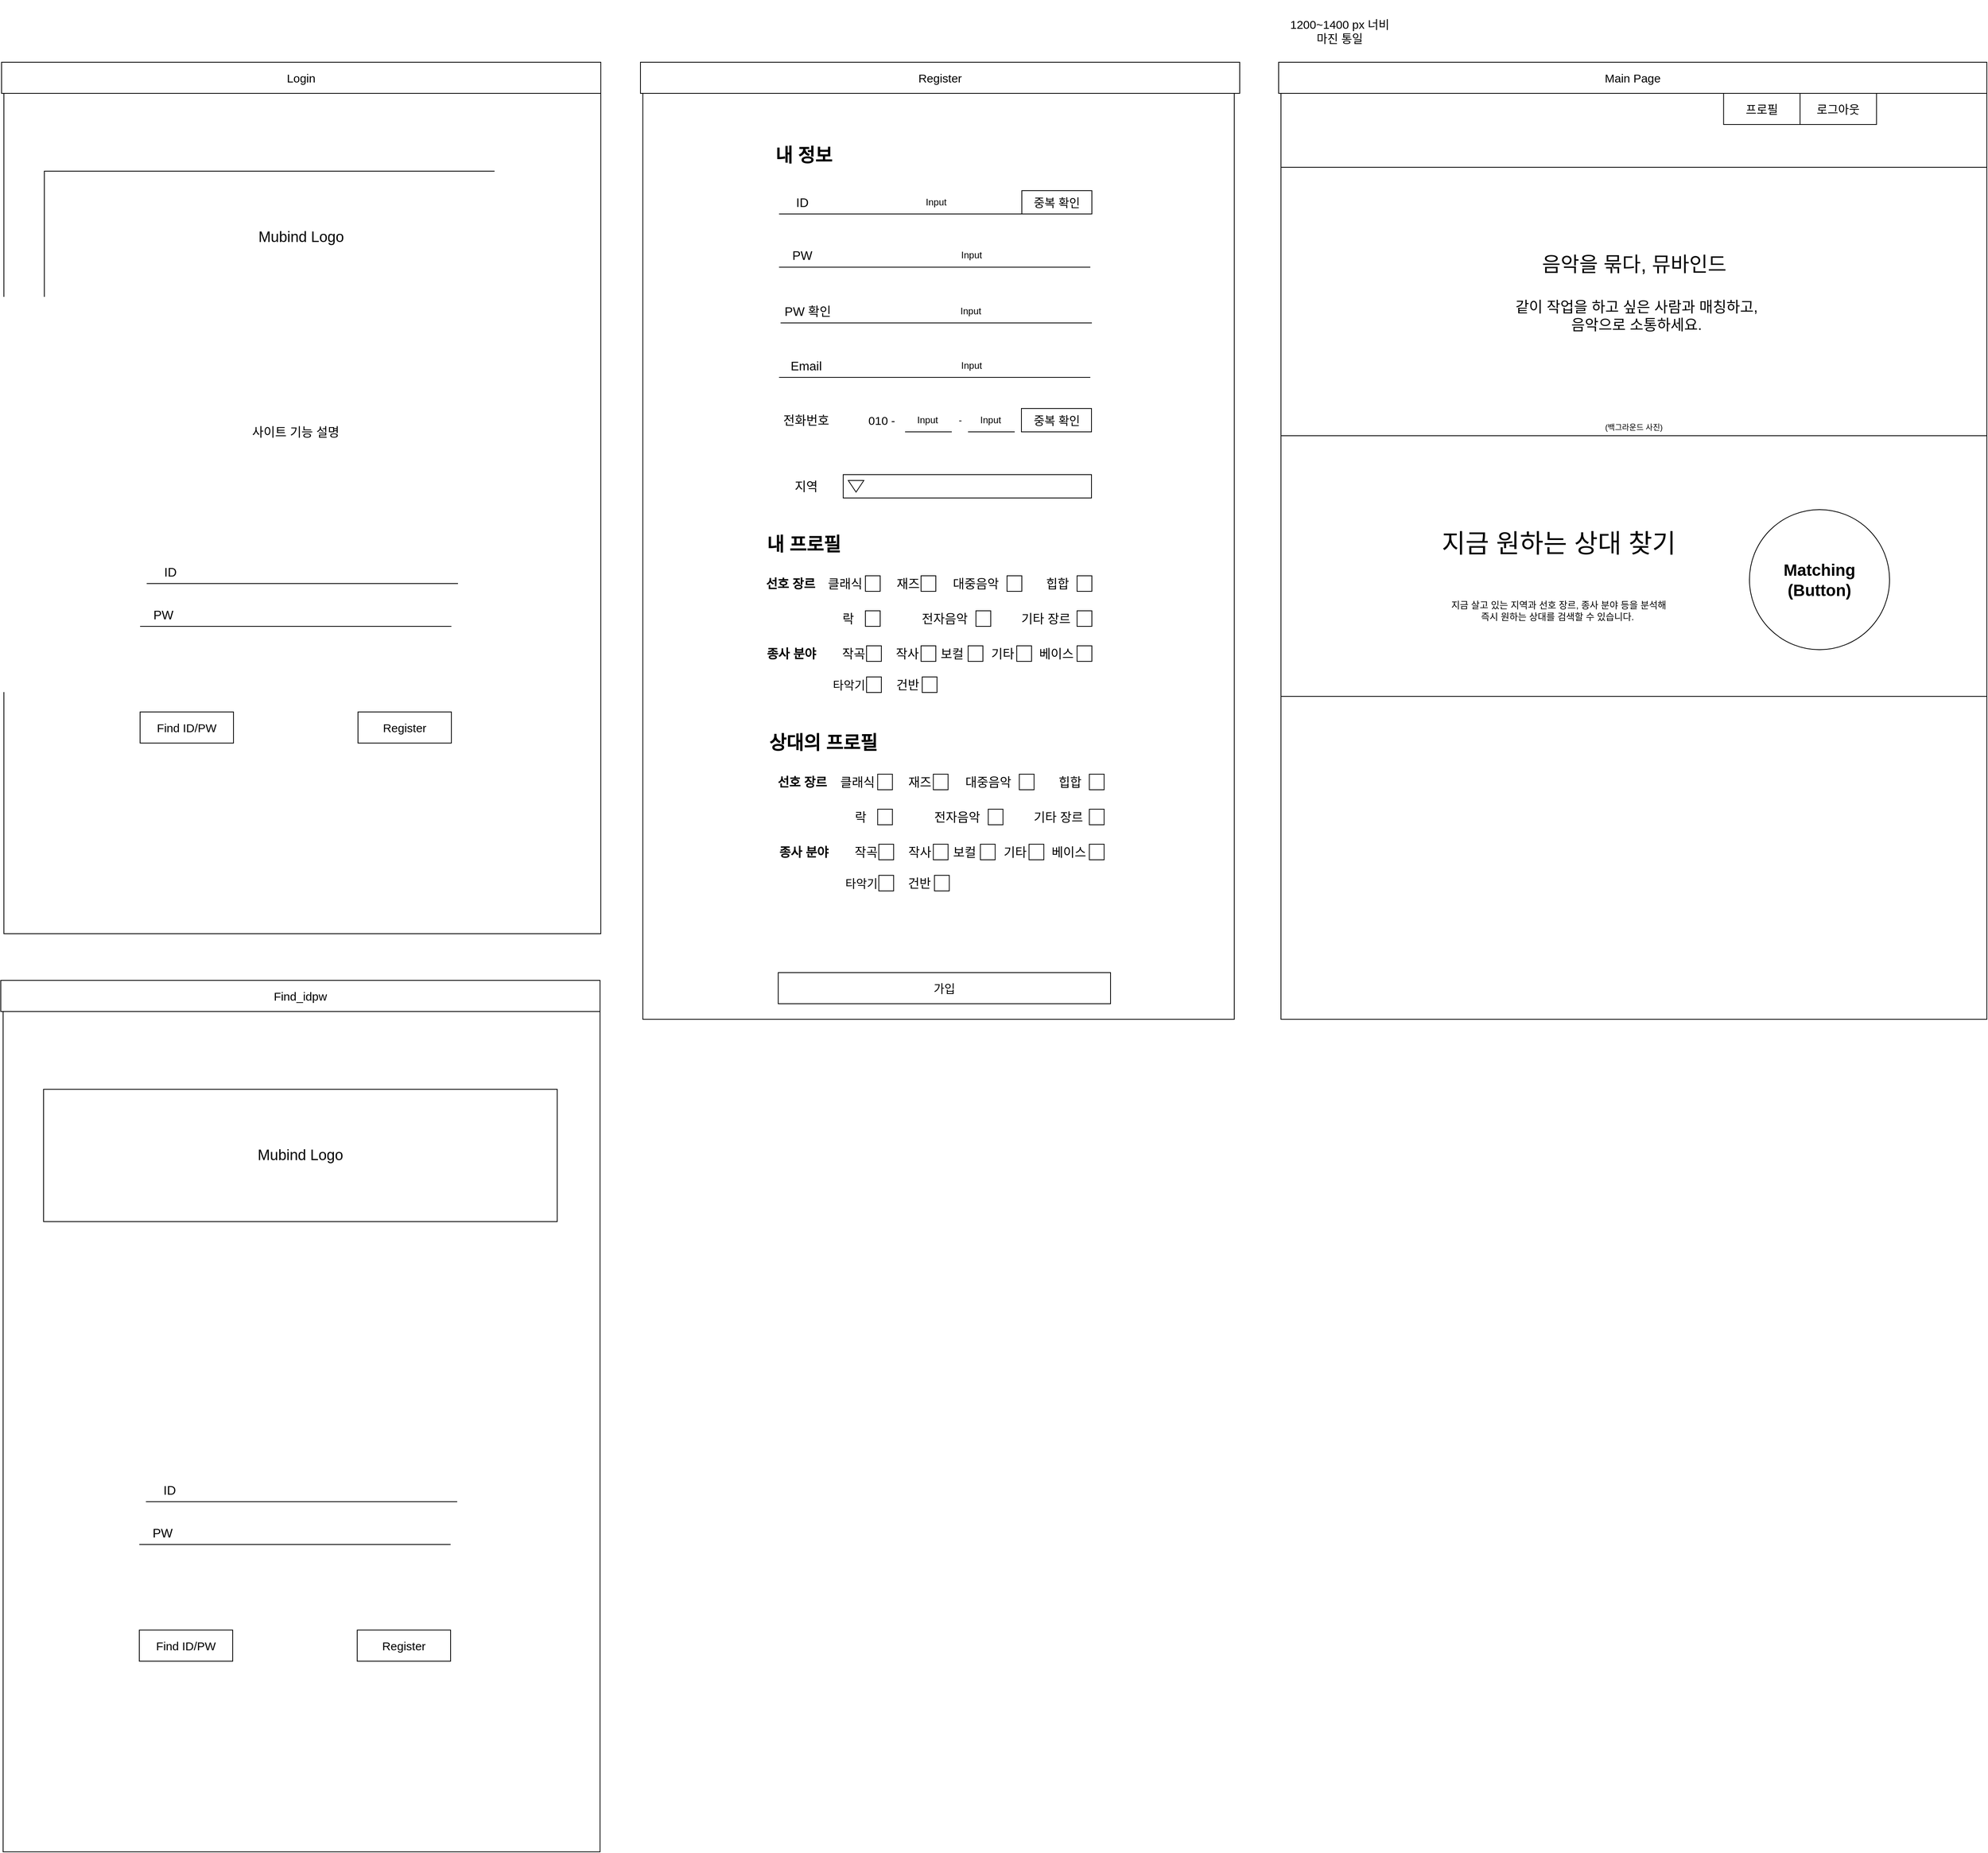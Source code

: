 <mxfile>
    <diagram id="oIKSvV1Q-YP6mY6SU1Vf" name="페이지-1">
        <mxGraphModel dx="3085" dy="3529" grid="1" gridSize="10" guides="1" tooltips="1" connect="1" arrows="1" fold="1" page="1" pageScale="1" pageWidth="827" pageHeight="1169" math="0" shadow="0">
            <root>
                <mxCell id="0"/>
                <mxCell id="1" parent="0"/>
                <mxCell id="WAkXrnUcHZBf5GVatZAP-1" value="" style="rounded=0;whiteSpace=wrap;html=1;" parent="1" vertex="1">
                    <mxGeometry x="32" y="60" width="767" height="1080" as="geometry"/>
                </mxCell>
                <mxCell id="WAkXrnUcHZBf5GVatZAP-2" value="Mubind Logo" style="rounded=0;whiteSpace=wrap;html=1;fontSize=19;" parent="1" vertex="1">
                    <mxGeometry x="84" y="160" width="660" height="170" as="geometry"/>
                </mxCell>
                <mxCell id="WAkXrnUcHZBf5GVatZAP-4" value="" style="endArrow=none;html=1;rounded=0;" parent="1" edge="1">
                    <mxGeometry width="50" height="50" relative="1" as="geometry">
                        <mxPoint x="215.5" y="690" as="sourcePoint"/>
                        <mxPoint x="615.5" y="690" as="targetPoint"/>
                    </mxGeometry>
                </mxCell>
                <mxCell id="WAkXrnUcHZBf5GVatZAP-5" value="" style="endArrow=none;html=1;rounded=0;" parent="1" edge="1">
                    <mxGeometry width="50" height="50" relative="1" as="geometry">
                        <mxPoint x="207" y="745" as="sourcePoint"/>
                        <mxPoint x="607" y="745" as="targetPoint"/>
                    </mxGeometry>
                </mxCell>
                <mxCell id="WAkXrnUcHZBf5GVatZAP-6" value="ID" style="text;html=1;strokeColor=none;fillColor=none;align=center;verticalAlign=middle;whiteSpace=wrap;rounded=0;fontSize=16;" parent="1" vertex="1">
                    <mxGeometry x="215.5" y="660" width="60" height="30" as="geometry"/>
                </mxCell>
                <mxCell id="WAkXrnUcHZBf5GVatZAP-7" value="PW" style="text;html=1;strokeColor=none;fillColor=none;align=center;verticalAlign=middle;whiteSpace=wrap;rounded=0;fontSize=16;" parent="1" vertex="1">
                    <mxGeometry x="207" y="715" width="60" height="30" as="geometry"/>
                </mxCell>
                <mxCell id="WAkXrnUcHZBf5GVatZAP-9" value="Find ID/PW" style="rounded=0;whiteSpace=wrap;html=1;fontSize=15;" parent="1" vertex="1">
                    <mxGeometry x="207" y="855" width="120" height="40" as="geometry"/>
                </mxCell>
                <mxCell id="WAkXrnUcHZBf5GVatZAP-10" value="Register" style="rounded=0;whiteSpace=wrap;html=1;fontSize=15;" parent="1" vertex="1">
                    <mxGeometry x="487" y="855" width="120" height="40" as="geometry"/>
                </mxCell>
                <mxCell id="WAkXrnUcHZBf5GVatZAP-11" value="사이트 기능 설명" style="text;html=1;strokeColor=none;fillColor=none;align=center;verticalAlign=middle;whiteSpace=wrap;rounded=0;fontSize=16;" parent="1" vertex="1">
                    <mxGeometry x="232" y="455" width="350" height="80" as="geometry"/>
                </mxCell>
                <mxCell id="WAkXrnUcHZBf5GVatZAP-12" value="Login" style="rounded=0;whiteSpace=wrap;html=1;fontSize=15;" parent="1" vertex="1">
                    <mxGeometry x="29" y="20" width="770" height="40" as="geometry"/>
                </mxCell>
                <mxCell id="WAkXrnUcHZBf5GVatZAP-13" value="" style="rounded=0;whiteSpace=wrap;html=1;labelBackgroundColor=none;labelBorderColor=none;" parent="1" vertex="1">
                    <mxGeometry x="853" y="60" width="760" height="1190" as="geometry"/>
                </mxCell>
                <mxCell id="WAkXrnUcHZBf5GVatZAP-15" value="" style="endArrow=none;html=1;rounded=0;" parent="1" edge="1">
                    <mxGeometry width="50" height="50" relative="1" as="geometry">
                        <mxPoint x="1028" y="215" as="sourcePoint"/>
                        <mxPoint x="1428" y="215" as="targetPoint"/>
                    </mxGeometry>
                </mxCell>
                <mxCell id="WAkXrnUcHZBf5GVatZAP-16" value="" style="endArrow=none;html=1;rounded=0;" parent="1" edge="1">
                    <mxGeometry width="50" height="50" relative="1" as="geometry">
                        <mxPoint x="1028" y="283.33" as="sourcePoint"/>
                        <mxPoint x="1428" y="283.33" as="targetPoint"/>
                    </mxGeometry>
                </mxCell>
                <mxCell id="WAkXrnUcHZBf5GVatZAP-17" value="ID" style="text;html=1;strokeColor=none;fillColor=none;align=center;verticalAlign=middle;whiteSpace=wrap;rounded=0;fontSize=16;" parent="1" vertex="1">
                    <mxGeometry x="1028" y="185" width="60" height="30" as="geometry"/>
                </mxCell>
                <mxCell id="WAkXrnUcHZBf5GVatZAP-18" value="PW" style="text;html=1;strokeColor=none;fillColor=none;align=center;verticalAlign=middle;whiteSpace=wrap;rounded=0;fontSize=16;" parent="1" vertex="1">
                    <mxGeometry x="1028" y="253.33" width="60" height="30" as="geometry"/>
                </mxCell>
                <mxCell id="WAkXrnUcHZBf5GVatZAP-22" value="Register" style="rounded=0;whiteSpace=wrap;html=1;fontSize=15;" parent="1" vertex="1">
                    <mxGeometry x="850" y="20" width="770" height="40" as="geometry"/>
                </mxCell>
                <mxCell id="WAkXrnUcHZBf5GVatZAP-23" value="" style="endArrow=none;html=1;rounded=0;" parent="1" edge="1">
                    <mxGeometry width="50" height="50" relative="1" as="geometry">
                        <mxPoint x="1030" y="355.0" as="sourcePoint"/>
                        <mxPoint x="1430.0" y="355.0" as="targetPoint"/>
                    </mxGeometry>
                </mxCell>
                <mxCell id="WAkXrnUcHZBf5GVatZAP-24" value="PW 확인" style="text;html=1;strokeColor=none;fillColor=none;align=center;verticalAlign=middle;whiteSpace=wrap;rounded=0;fontSize=16;" parent="1" vertex="1">
                    <mxGeometry x="1030" y="325" width="70" height="30" as="geometry"/>
                </mxCell>
                <mxCell id="WAkXrnUcHZBf5GVatZAP-25" value="" style="endArrow=none;html=1;rounded=0;" parent="1" edge="1">
                    <mxGeometry width="50" height="50" relative="1" as="geometry">
                        <mxPoint x="1028.0" y="425" as="sourcePoint"/>
                        <mxPoint x="1428.0" y="425" as="targetPoint"/>
                    </mxGeometry>
                </mxCell>
                <mxCell id="WAkXrnUcHZBf5GVatZAP-26" value="Email" style="text;html=1;strokeColor=none;fillColor=none;align=center;verticalAlign=middle;whiteSpace=wrap;rounded=0;fontSize=16;" parent="1" vertex="1">
                    <mxGeometry x="1028" y="395" width="70" height="30" as="geometry"/>
                </mxCell>
                <mxCell id="WAkXrnUcHZBf5GVatZAP-27" value="" style="endArrow=none;html=1;rounded=0;" parent="1" edge="1">
                    <mxGeometry width="50" height="50" relative="1" as="geometry">
                        <mxPoint x="1190" y="495" as="sourcePoint"/>
                        <mxPoint x="1250" y="495" as="targetPoint"/>
                    </mxGeometry>
                </mxCell>
                <mxCell id="WAkXrnUcHZBf5GVatZAP-28" value="전화번호" style="text;html=1;strokeColor=none;fillColor=none;align=center;verticalAlign=middle;whiteSpace=wrap;rounded=0;fontSize=16;" parent="1" vertex="1">
                    <mxGeometry x="1028" y="465" width="70" height="30" as="geometry"/>
                </mxCell>
                <mxCell id="WAkXrnUcHZBf5GVatZAP-29" value="010 -" style="text;html=1;strokeColor=none;fillColor=none;align=center;verticalAlign=middle;whiteSpace=wrap;rounded=0;fontSize=15;" parent="1" vertex="1">
                    <mxGeometry x="1130" y="465" width="60" height="30" as="geometry"/>
                </mxCell>
                <mxCell id="WAkXrnUcHZBf5GVatZAP-31" value="지역" style="text;html=1;strokeColor=none;fillColor=none;align=center;verticalAlign=middle;whiteSpace=wrap;rounded=0;fontSize=16;" parent="1" vertex="1">
                    <mxGeometry x="1027.5" y="550" width="70" height="30" as="geometry"/>
                </mxCell>
                <mxCell id="WAkXrnUcHZBf5GVatZAP-32" value="" style="rounded=0;whiteSpace=wrap;html=1;fontSize=15;" parent="1" vertex="1">
                    <mxGeometry x="1110.5" y="550" width="319" height="30" as="geometry"/>
                </mxCell>
                <mxCell id="WAkXrnUcHZBf5GVatZAP-33" value="" style="triangle;whiteSpace=wrap;html=1;fontSize=15;rotation=90;" parent="1" vertex="1">
                    <mxGeometry x="1119.5" y="555" width="15" height="20" as="geometry"/>
                </mxCell>
                <mxCell id="WAkXrnUcHZBf5GVatZAP-34" value="중복 확인" style="rounded=0;whiteSpace=wrap;html=1;fontSize=15;" parent="1" vertex="1">
                    <mxGeometry x="1340" y="185" width="90" height="30" as="geometry"/>
                </mxCell>
                <mxCell id="WAkXrnUcHZBf5GVatZAP-35" value="종사 분야" style="text;html=1;strokeColor=none;fillColor=none;align=center;verticalAlign=middle;whiteSpace=wrap;rounded=0;fontSize=16;fontStyle=1" parent="1" vertex="1">
                    <mxGeometry x="1000" y="765" width="88" height="30" as="geometry"/>
                </mxCell>
                <mxCell id="WAkXrnUcHZBf5GVatZAP-38" value="선호 장르" style="text;html=1;strokeColor=none;fillColor=none;align=center;verticalAlign=middle;whiteSpace=wrap;rounded=0;fontSize=16;fontStyle=1" parent="1" vertex="1">
                    <mxGeometry x="998.5" y="675" width="88" height="30" as="geometry"/>
                </mxCell>
                <mxCell id="WAkXrnUcHZBf5GVatZAP-41" value="" style="rounded=0;whiteSpace=wrap;html=1;fontSize=15;" parent="1" vertex="1">
                    <mxGeometry x="1139" y="680" width="19" height="20" as="geometry"/>
                </mxCell>
                <mxCell id="WAkXrnUcHZBf5GVatZAP-42" value="클래식" style="text;html=1;strokeColor=none;fillColor=none;align=center;verticalAlign=middle;whiteSpace=wrap;rounded=0;fontSize=16;" parent="1" vertex="1">
                    <mxGeometry x="1077.75" y="675" width="70" height="30" as="geometry"/>
                </mxCell>
                <mxCell id="WAkXrnUcHZBf5GVatZAP-43" value="" style="rounded=0;whiteSpace=wrap;html=1;fontSize=15;" parent="1" vertex="1">
                    <mxGeometry x="1210.5" y="680" width="19" height="20" as="geometry"/>
                </mxCell>
                <mxCell id="WAkXrnUcHZBf5GVatZAP-44" value="재즈" style="text;html=1;strokeColor=none;fillColor=none;align=center;verticalAlign=middle;whiteSpace=wrap;rounded=0;fontSize=16;" parent="1" vertex="1">
                    <mxGeometry x="1167.5" y="675" width="52" height="30" as="geometry"/>
                </mxCell>
                <mxCell id="WAkXrnUcHZBf5GVatZAP-50" value="" style="rounded=0;whiteSpace=wrap;html=1;fontSize=15;" parent="1" vertex="1">
                    <mxGeometry x="1140.5" y="770" width="19" height="20" as="geometry"/>
                </mxCell>
                <mxCell id="WAkXrnUcHZBf5GVatZAP-51" value="작곡" style="text;html=1;strokeColor=none;fillColor=none;align=center;verticalAlign=middle;whiteSpace=wrap;rounded=0;fontSize=16;" parent="1" vertex="1">
                    <mxGeometry x="1090" y="765" width="68" height="30" as="geometry"/>
                </mxCell>
                <mxCell id="WAkXrnUcHZBf5GVatZAP-52" value="" style="rounded=0;whiteSpace=wrap;html=1;fontSize=15;" parent="1" vertex="1">
                    <mxGeometry x="1210.5" y="770" width="19" height="20" as="geometry"/>
                </mxCell>
                <mxCell id="WAkXrnUcHZBf5GVatZAP-53" value="작사" style="text;html=1;strokeColor=none;fillColor=none;align=center;verticalAlign=middle;whiteSpace=wrap;rounded=0;fontSize=16;" parent="1" vertex="1">
                    <mxGeometry x="1158" y="765" width="70" height="30" as="geometry"/>
                </mxCell>
                <mxCell id="WAkXrnUcHZBf5GVatZAP-54" value="" style="rounded=0;whiteSpace=wrap;html=1;fontSize=15;" parent="1" vertex="1">
                    <mxGeometry x="1271" y="770" width="19" height="20" as="geometry"/>
                </mxCell>
                <mxCell id="WAkXrnUcHZBf5GVatZAP-55" value="보컬" style="text;html=1;strokeColor=none;fillColor=none;align=center;verticalAlign=middle;whiteSpace=wrap;rounded=0;fontSize=16;" parent="1" vertex="1">
                    <mxGeometry x="1224" y="765" width="53" height="30" as="geometry"/>
                </mxCell>
                <mxCell id="WAkXrnUcHZBf5GVatZAP-57" value="" style="rounded=0;whiteSpace=wrap;html=1;fontSize=15;" parent="1" vertex="1">
                    <mxGeometry x="1333.5" y="770" width="19" height="20" as="geometry"/>
                </mxCell>
                <mxCell id="WAkXrnUcHZBf5GVatZAP-59" value="" style="rounded=0;whiteSpace=wrap;html=1;fontSize=15;" parent="1" vertex="1">
                    <mxGeometry x="1411" y="770" width="19" height="20" as="geometry"/>
                </mxCell>
                <mxCell id="WAkXrnUcHZBf5GVatZAP-60" value="베이스" style="text;html=1;strokeColor=none;fillColor=none;align=center;verticalAlign=middle;whiteSpace=wrap;rounded=0;fontSize=16;" parent="1" vertex="1">
                    <mxGeometry x="1358" y="765" width="53" height="30" as="geometry"/>
                </mxCell>
                <mxCell id="WAkXrnUcHZBf5GVatZAP-63" value="기타" style="text;html=1;strokeColor=none;fillColor=none;align=center;verticalAlign=middle;whiteSpace=wrap;rounded=0;fontSize=16;" parent="1" vertex="1">
                    <mxGeometry x="1290" y="765" width="50.5" height="30" as="geometry"/>
                </mxCell>
                <mxCell id="WAkXrnUcHZBf5GVatZAP-64" value="" style="rounded=0;whiteSpace=wrap;html=1;fontSize=15;" parent="1" vertex="1">
                    <mxGeometry x="1140.5" y="810" width="19" height="20" as="geometry"/>
                </mxCell>
                <mxCell id="WAkXrnUcHZBf5GVatZAP-65" value="" style="rounded=0;whiteSpace=wrap;html=1;fontSize=15;" parent="1" vertex="1">
                    <mxGeometry x="1212" y="810" width="19" height="20" as="geometry"/>
                </mxCell>
                <mxCell id="WAkXrnUcHZBf5GVatZAP-66" value="건반" style="text;html=1;strokeColor=none;fillColor=none;align=center;verticalAlign=middle;whiteSpace=wrap;rounded=0;fontSize=16;" parent="1" vertex="1">
                    <mxGeometry x="1166.5" y="805" width="53" height="30" as="geometry"/>
                </mxCell>
                <mxCell id="WAkXrnUcHZBf5GVatZAP-68" value="타악기" style="text;html=1;strokeColor=none;fillColor=none;align=center;verticalAlign=middle;whiteSpace=wrap;rounded=0;fontSize=15;fontStyle=0" parent="1" vertex="1">
                    <mxGeometry x="1088" y="805" width="60" height="30" as="geometry"/>
                </mxCell>
                <mxCell id="WAkXrnUcHZBf5GVatZAP-70" value="대중음악" style="text;html=1;strokeColor=none;fillColor=none;align=center;verticalAlign=middle;whiteSpace=wrap;rounded=0;fontSize=16;" parent="1" vertex="1">
                    <mxGeometry x="1242.75" y="675" width="75.5" height="30" as="geometry"/>
                </mxCell>
                <mxCell id="WAkXrnUcHZBf5GVatZAP-72" value="" style="rounded=0;whiteSpace=wrap;html=1;fontSize=15;" parent="1" vertex="1">
                    <mxGeometry x="1321" y="680" width="19" height="20" as="geometry"/>
                </mxCell>
                <mxCell id="WAkXrnUcHZBf5GVatZAP-112" value="" style="rounded=0;whiteSpace=wrap;html=1;" parent="1" vertex="1">
                    <mxGeometry x="1673" y="60" width="907" height="1190" as="geometry"/>
                </mxCell>
                <mxCell id="WAkXrnUcHZBf5GVatZAP-117" value="Main Page" style="rounded=0;whiteSpace=wrap;html=1;fontSize=15;" parent="1" vertex="1">
                    <mxGeometry x="1670" y="20" width="910" height="40" as="geometry"/>
                </mxCell>
                <mxCell id="WAkXrnUcHZBf5GVatZAP-152" value="1200~1400 px 너비&lt;br&gt;마진 통일" style="text;html=1;strokeColor=none;fillColor=none;align=center;verticalAlign=middle;whiteSpace=wrap;rounded=0;fontSize=15;" parent="1" vertex="1">
                    <mxGeometry x="1670" y="-60" width="157" height="80" as="geometry"/>
                </mxCell>
                <mxCell id="AXuRzvbH8Aeet_5L6_9o-2" value="프로필" style="rounded=0;whiteSpace=wrap;html=1;fontSize=15;" parent="1" vertex="1">
                    <mxGeometry x="2241.75" y="60" width="98.25" height="40" as="geometry"/>
                </mxCell>
                <mxCell id="AXuRzvbH8Aeet_5L6_9o-3" value="로그아웃" style="rounded=0;whiteSpace=wrap;html=1;fontSize=15;" parent="1" vertex="1">
                    <mxGeometry x="2340" y="60" width="98.25" height="40" as="geometry"/>
                </mxCell>
                <mxCell id="uy0lfO93j-ngJyhBaEZo-1" value="힙합" style="text;html=1;strokeColor=none;fillColor=none;align=center;verticalAlign=middle;whiteSpace=wrap;rounded=0;fontSize=16;" parent="1" vertex="1">
                    <mxGeometry x="1360.87" y="675" width="50.13" height="30" as="geometry"/>
                </mxCell>
                <mxCell id="uy0lfO93j-ngJyhBaEZo-2" value="" style="rounded=0;whiteSpace=wrap;html=1;fontSize=15;" parent="1" vertex="1">
                    <mxGeometry x="1411" y="680" width="19" height="20" as="geometry"/>
                </mxCell>
                <mxCell id="_chMHgzOSSDgiDeN_cWb-1" value="락" style="text;html=1;strokeColor=none;fillColor=none;align=center;verticalAlign=middle;whiteSpace=wrap;rounded=0;fontSize=16;" parent="1" vertex="1">
                    <mxGeometry x="1086" y="720" width="62.13" height="30" as="geometry"/>
                </mxCell>
                <mxCell id="_chMHgzOSSDgiDeN_cWb-2" value="" style="rounded=0;whiteSpace=wrap;html=1;fontSize=15;" parent="1" vertex="1">
                    <mxGeometry x="1139" y="725" width="19" height="20" as="geometry"/>
                </mxCell>
                <mxCell id="DlpQEraX9EmShsubPOJT-1" value="전자음악" style="text;html=1;strokeColor=none;fillColor=none;align=center;verticalAlign=middle;whiteSpace=wrap;rounded=0;fontSize=16;" parent="1" vertex="1">
                    <mxGeometry x="1200.94" y="720" width="80.13" height="30" as="geometry"/>
                </mxCell>
                <mxCell id="DlpQEraX9EmShsubPOJT-2" value="" style="rounded=0;whiteSpace=wrap;html=1;fontSize=15;" parent="1" vertex="1">
                    <mxGeometry x="1281.07" y="725" width="19" height="20" as="geometry"/>
                </mxCell>
                <mxCell id="HR-HhBwprGpVjEmDcZmB-2" value="기타 장르" style="text;html=1;strokeColor=none;fillColor=none;align=center;verticalAlign=middle;whiteSpace=wrap;rounded=0;fontSize=16;" parent="1" vertex="1">
                    <mxGeometry x="1330.87" y="720" width="80.13" height="30" as="geometry"/>
                </mxCell>
                <mxCell id="HR-HhBwprGpVjEmDcZmB-3" value="" style="rounded=0;whiteSpace=wrap;html=1;fontSize=15;" parent="1" vertex="1">
                    <mxGeometry x="1411" y="725" width="19" height="20" as="geometry"/>
                </mxCell>
                <mxCell id="5iOu9zWFdfB8dJST09DU-1" value="가입" style="rounded=0;whiteSpace=wrap;html=1;fontSize=15;" parent="1" vertex="1">
                    <mxGeometry x="1027" y="1190" width="427" height="40" as="geometry"/>
                </mxCell>
                <mxCell id="TJugQsg16ykWFmvGGGl9-3" value="중복 확인" style="rounded=0;whiteSpace=wrap;html=1;fontSize=15;" parent="1" vertex="1">
                    <mxGeometry x="1339.5" y="465" width="90" height="30" as="geometry"/>
                </mxCell>
                <mxCell id="TJugQsg16ykWFmvGGGl9-5" value="" style="endArrow=none;html=1;rounded=0;" parent="1" edge="1">
                    <mxGeometry width="50" height="50" relative="1" as="geometry">
                        <mxPoint x="1270.87" y="495" as="sourcePoint"/>
                        <mxPoint x="1330.87" y="495" as="targetPoint"/>
                    </mxGeometry>
                </mxCell>
                <mxCell id="TJugQsg16ykWFmvGGGl9-6" value="-" style="text;html=1;strokeColor=none;fillColor=none;align=center;verticalAlign=middle;whiteSpace=wrap;rounded=0;" parent="1" vertex="1">
                    <mxGeometry x="1231" y="465" width="60" height="30" as="geometry"/>
                </mxCell>
                <mxCell id="TJugQsg16ykWFmvGGGl9-8" value="&lt;font style=&quot;font-size: 33px;&quot;&gt;지금 원하는 상대 찾기&lt;/font&gt;" style="text;html=1;strokeColor=none;fillColor=none;align=center;verticalAlign=middle;whiteSpace=wrap;rounded=0;" parent="1" vertex="1">
                    <mxGeometry x="1795" y="605" width="470" height="65" as="geometry"/>
                </mxCell>
                <mxCell id="TJugQsg16ykWFmvGGGl9-9" value="Matching&lt;br style=&quot;font-size: 21px;&quot;&gt;(Button)" style="ellipse;whiteSpace=wrap;html=1;aspect=fixed;fontStyle=1;fontSize=21;" parent="1" vertex="1">
                    <mxGeometry x="2275" y="595" width="180" height="180" as="geometry"/>
                </mxCell>
                <mxCell id="TJugQsg16ykWFmvGGGl9-10" value="Input" style="text;html=1;strokeColor=none;fillColor=none;align=center;verticalAlign=middle;whiteSpace=wrap;rounded=0;" parent="1" vertex="1">
                    <mxGeometry x="1120" y="185" width="220" height="30" as="geometry"/>
                </mxCell>
                <mxCell id="TJugQsg16ykWFmvGGGl9-11" value="Input" style="text;html=1;strokeColor=none;fillColor=none;align=center;verticalAlign=middle;whiteSpace=wrap;rounded=0;" parent="1" vertex="1">
                    <mxGeometry x="1119.5" y="253.33" width="310.5" height="30" as="geometry"/>
                </mxCell>
                <mxCell id="TJugQsg16ykWFmvGGGl9-12" value="Input" style="text;html=1;strokeColor=none;fillColor=none;align=center;verticalAlign=middle;whiteSpace=wrap;rounded=0;" parent="1" vertex="1">
                    <mxGeometry x="1119" y="325.0" width="310.5" height="30" as="geometry"/>
                </mxCell>
                <mxCell id="TJugQsg16ykWFmvGGGl9-13" value="Input" style="text;html=1;strokeColor=none;fillColor=none;align=center;verticalAlign=middle;whiteSpace=wrap;rounded=0;" parent="1" vertex="1">
                    <mxGeometry x="1120" y="395.0" width="310.5" height="30" as="geometry"/>
                </mxCell>
                <mxCell id="TJugQsg16ykWFmvGGGl9-14" value="Input" style="text;html=1;strokeColor=none;fillColor=none;align=center;verticalAlign=middle;whiteSpace=wrap;rounded=0;" parent="1" vertex="1">
                    <mxGeometry x="1187.75" y="465" width="62.25" height="30" as="geometry"/>
                </mxCell>
                <mxCell id="TJugQsg16ykWFmvGGGl9-15" value="Input" style="text;html=1;strokeColor=none;fillColor=none;align=center;verticalAlign=middle;whiteSpace=wrap;rounded=0;" parent="1" vertex="1">
                    <mxGeometry x="1268.62" y="465" width="62.25" height="30" as="geometry"/>
                </mxCell>
                <mxCell id="TJugQsg16ykWFmvGGGl9-16" value="&lt;h1&gt;내 정보&lt;/h1&gt;" style="text;html=1;strokeColor=none;fillColor=none;align=center;verticalAlign=middle;whiteSpace=wrap;rounded=0;" parent="1" vertex="1">
                    <mxGeometry x="1000" y="125" width="120" height="30" as="geometry"/>
                </mxCell>
                <mxCell id="TJugQsg16ykWFmvGGGl9-17" value="&lt;h1&gt;내 프로필&lt;/h1&gt;" style="text;html=1;strokeColor=none;fillColor=none;align=center;verticalAlign=middle;whiteSpace=wrap;rounded=0;" parent="1" vertex="1">
                    <mxGeometry x="1000" y="625" width="120" height="30" as="geometry"/>
                </mxCell>
                <mxCell id="TJugQsg16ykWFmvGGGl9-18" value="&lt;h1&gt;상대의 프로필&lt;/h1&gt;" style="text;html=1;strokeColor=none;fillColor=none;align=center;verticalAlign=middle;whiteSpace=wrap;rounded=0;" parent="1" vertex="1">
                    <mxGeometry x="1000" y="880" width="170" height="30" as="geometry"/>
                </mxCell>
                <mxCell id="TJugQsg16ykWFmvGGGl9-19" value="종사 분야" style="text;html=1;strokeColor=none;fillColor=none;align=center;verticalAlign=middle;whiteSpace=wrap;rounded=0;fontSize=16;fontStyle=1" parent="1" vertex="1">
                    <mxGeometry x="1015.75" y="1020" width="88" height="30" as="geometry"/>
                </mxCell>
                <mxCell id="TJugQsg16ykWFmvGGGl9-20" value="선호 장르" style="text;html=1;strokeColor=none;fillColor=none;align=center;verticalAlign=middle;whiteSpace=wrap;rounded=0;fontSize=16;fontStyle=1" parent="1" vertex="1">
                    <mxGeometry x="1014.25" y="930" width="88" height="30" as="geometry"/>
                </mxCell>
                <mxCell id="TJugQsg16ykWFmvGGGl9-21" value="" style="rounded=0;whiteSpace=wrap;html=1;fontSize=15;" parent="1" vertex="1">
                    <mxGeometry x="1154.75" y="935" width="19" height="20" as="geometry"/>
                </mxCell>
                <mxCell id="TJugQsg16ykWFmvGGGl9-22" value="클래식" style="text;html=1;strokeColor=none;fillColor=none;align=center;verticalAlign=middle;whiteSpace=wrap;rounded=0;fontSize=16;" parent="1" vertex="1">
                    <mxGeometry x="1093.5" y="930" width="70" height="30" as="geometry"/>
                </mxCell>
                <mxCell id="TJugQsg16ykWFmvGGGl9-23" value="" style="rounded=0;whiteSpace=wrap;html=1;fontSize=15;" parent="1" vertex="1">
                    <mxGeometry x="1226.25" y="935" width="19" height="20" as="geometry"/>
                </mxCell>
                <mxCell id="TJugQsg16ykWFmvGGGl9-24" value="재즈" style="text;html=1;strokeColor=none;fillColor=none;align=center;verticalAlign=middle;whiteSpace=wrap;rounded=0;fontSize=16;" parent="1" vertex="1">
                    <mxGeometry x="1183.25" y="930" width="52" height="30" as="geometry"/>
                </mxCell>
                <mxCell id="TJugQsg16ykWFmvGGGl9-25" value="" style="rounded=0;whiteSpace=wrap;html=1;fontSize=15;" parent="1" vertex="1">
                    <mxGeometry x="1156.25" y="1025" width="19" height="20" as="geometry"/>
                </mxCell>
                <mxCell id="TJugQsg16ykWFmvGGGl9-26" value="작곡" style="text;html=1;strokeColor=none;fillColor=none;align=center;verticalAlign=middle;whiteSpace=wrap;rounded=0;fontSize=16;" parent="1" vertex="1">
                    <mxGeometry x="1105.75" y="1020" width="68" height="30" as="geometry"/>
                </mxCell>
                <mxCell id="TJugQsg16ykWFmvGGGl9-27" value="" style="rounded=0;whiteSpace=wrap;html=1;fontSize=15;" parent="1" vertex="1">
                    <mxGeometry x="1226.25" y="1025" width="19" height="20" as="geometry"/>
                </mxCell>
                <mxCell id="TJugQsg16ykWFmvGGGl9-28" value="작사" style="text;html=1;strokeColor=none;fillColor=none;align=center;verticalAlign=middle;whiteSpace=wrap;rounded=0;fontSize=16;" parent="1" vertex="1">
                    <mxGeometry x="1173.75" y="1020" width="70" height="30" as="geometry"/>
                </mxCell>
                <mxCell id="TJugQsg16ykWFmvGGGl9-29" value="" style="rounded=0;whiteSpace=wrap;html=1;fontSize=15;" parent="1" vertex="1">
                    <mxGeometry x="1286.75" y="1025" width="19" height="20" as="geometry"/>
                </mxCell>
                <mxCell id="TJugQsg16ykWFmvGGGl9-30" value="보컬" style="text;html=1;strokeColor=none;fillColor=none;align=center;verticalAlign=middle;whiteSpace=wrap;rounded=0;fontSize=16;" parent="1" vertex="1">
                    <mxGeometry x="1239.75" y="1020" width="53" height="30" as="geometry"/>
                </mxCell>
                <mxCell id="TJugQsg16ykWFmvGGGl9-31" value="" style="rounded=0;whiteSpace=wrap;html=1;fontSize=15;" parent="1" vertex="1">
                    <mxGeometry x="1349.25" y="1025" width="19" height="20" as="geometry"/>
                </mxCell>
                <mxCell id="TJugQsg16ykWFmvGGGl9-32" value="" style="rounded=0;whiteSpace=wrap;html=1;fontSize=15;" parent="1" vertex="1">
                    <mxGeometry x="1426.75" y="1025" width="19" height="20" as="geometry"/>
                </mxCell>
                <mxCell id="TJugQsg16ykWFmvGGGl9-33" value="베이스" style="text;html=1;strokeColor=none;fillColor=none;align=center;verticalAlign=middle;whiteSpace=wrap;rounded=0;fontSize=16;" parent="1" vertex="1">
                    <mxGeometry x="1373.75" y="1020" width="53" height="30" as="geometry"/>
                </mxCell>
                <mxCell id="TJugQsg16ykWFmvGGGl9-34" value="기타" style="text;html=1;strokeColor=none;fillColor=none;align=center;verticalAlign=middle;whiteSpace=wrap;rounded=0;fontSize=16;" parent="1" vertex="1">
                    <mxGeometry x="1305.75" y="1020" width="50.5" height="30" as="geometry"/>
                </mxCell>
                <mxCell id="TJugQsg16ykWFmvGGGl9-35" value="" style="rounded=0;whiteSpace=wrap;html=1;fontSize=15;" parent="1" vertex="1">
                    <mxGeometry x="1156.25" y="1065" width="19" height="20" as="geometry"/>
                </mxCell>
                <mxCell id="TJugQsg16ykWFmvGGGl9-36" value="" style="rounded=0;whiteSpace=wrap;html=1;fontSize=15;" parent="1" vertex="1">
                    <mxGeometry x="1227.75" y="1065" width="19" height="20" as="geometry"/>
                </mxCell>
                <mxCell id="TJugQsg16ykWFmvGGGl9-37" value="건반" style="text;html=1;strokeColor=none;fillColor=none;align=center;verticalAlign=middle;whiteSpace=wrap;rounded=0;fontSize=16;" parent="1" vertex="1">
                    <mxGeometry x="1182.25" y="1060" width="53" height="30" as="geometry"/>
                </mxCell>
                <mxCell id="TJugQsg16ykWFmvGGGl9-38" value="타악기" style="text;html=1;strokeColor=none;fillColor=none;align=center;verticalAlign=middle;whiteSpace=wrap;rounded=0;fontSize=15;fontStyle=0" parent="1" vertex="1">
                    <mxGeometry x="1103.75" y="1060" width="60" height="30" as="geometry"/>
                </mxCell>
                <mxCell id="TJugQsg16ykWFmvGGGl9-39" value="대중음악" style="text;html=1;strokeColor=none;fillColor=none;align=center;verticalAlign=middle;whiteSpace=wrap;rounded=0;fontSize=16;" parent="1" vertex="1">
                    <mxGeometry x="1258.5" y="930" width="75.5" height="30" as="geometry"/>
                </mxCell>
                <mxCell id="TJugQsg16ykWFmvGGGl9-40" value="" style="rounded=0;whiteSpace=wrap;html=1;fontSize=15;" parent="1" vertex="1">
                    <mxGeometry x="1336.75" y="935" width="19" height="20" as="geometry"/>
                </mxCell>
                <mxCell id="TJugQsg16ykWFmvGGGl9-41" value="힙합" style="text;html=1;strokeColor=none;fillColor=none;align=center;verticalAlign=middle;whiteSpace=wrap;rounded=0;fontSize=16;" parent="1" vertex="1">
                    <mxGeometry x="1376.62" y="930" width="50.13" height="30" as="geometry"/>
                </mxCell>
                <mxCell id="TJugQsg16ykWFmvGGGl9-42" value="" style="rounded=0;whiteSpace=wrap;html=1;fontSize=15;" parent="1" vertex="1">
                    <mxGeometry x="1426.75" y="935" width="19" height="20" as="geometry"/>
                </mxCell>
                <mxCell id="TJugQsg16ykWFmvGGGl9-43" value="락" style="text;html=1;strokeColor=none;fillColor=none;align=center;verticalAlign=middle;whiteSpace=wrap;rounded=0;fontSize=16;" parent="1" vertex="1">
                    <mxGeometry x="1101.75" y="975" width="62.13" height="30" as="geometry"/>
                </mxCell>
                <mxCell id="TJugQsg16ykWFmvGGGl9-44" value="" style="rounded=0;whiteSpace=wrap;html=1;fontSize=15;" parent="1" vertex="1">
                    <mxGeometry x="1154.75" y="980" width="19" height="20" as="geometry"/>
                </mxCell>
                <mxCell id="TJugQsg16ykWFmvGGGl9-45" value="전자음악" style="text;html=1;strokeColor=none;fillColor=none;align=center;verticalAlign=middle;whiteSpace=wrap;rounded=0;fontSize=16;" parent="1" vertex="1">
                    <mxGeometry x="1216.69" y="975" width="80.13" height="30" as="geometry"/>
                </mxCell>
                <mxCell id="TJugQsg16ykWFmvGGGl9-46" value="" style="rounded=0;whiteSpace=wrap;html=1;fontSize=15;" parent="1" vertex="1">
                    <mxGeometry x="1296.82" y="980" width="19" height="20" as="geometry"/>
                </mxCell>
                <mxCell id="TJugQsg16ykWFmvGGGl9-47" value="기타 장르" style="text;html=1;strokeColor=none;fillColor=none;align=center;verticalAlign=middle;whiteSpace=wrap;rounded=0;fontSize=16;" parent="1" vertex="1">
                    <mxGeometry x="1346.62" y="975" width="80.13" height="30" as="geometry"/>
                </mxCell>
                <mxCell id="TJugQsg16ykWFmvGGGl9-51" value="&lt;br&gt;&lt;br&gt;&lt;br&gt;&lt;br&gt;&lt;br&gt;&lt;br&gt;&lt;br&gt;&lt;br&gt;&lt;br&gt;&lt;br style=&quot;font-size: 25px;&quot;&gt;&lt;font size=&quot;1&quot;&gt;(백그라운드 사진)&lt;/font&gt;" style="rounded=0;whiteSpace=wrap;html=1;fontSize=26;" parent="1" vertex="1">
                    <mxGeometry x="1673" y="155" width="907" height="345" as="geometry"/>
                </mxCell>
                <mxCell id="TJugQsg16ykWFmvGGGl9-48" value="" style="rounded=0;whiteSpace=wrap;html=1;fontSize=15;" parent="1" vertex="1">
                    <mxGeometry x="1426.75" y="980" width="19" height="20" as="geometry"/>
                </mxCell>
                <mxCell id="TJugQsg16ykWFmvGGGl9-49" value="지금 살고 있는 지역과 선호 장르, 종사 분야 등을 분석해&lt;br&gt;즉시 원하는 상대를 검색할 수 있습니다.&amp;nbsp;" style="text;html=1;strokeColor=none;fillColor=none;align=center;verticalAlign=middle;whiteSpace=wrap;rounded=0;fontSize=12;" parent="1" vertex="1">
                    <mxGeometry x="1855" y="665" width="350" height="120" as="geometry"/>
                </mxCell>
                <mxCell id="TJugQsg16ykWFmvGGGl9-50" value="음악을 묶다, 뮤바인드" style="text;html=1;strokeColor=none;fillColor=none;align=center;verticalAlign=middle;whiteSpace=wrap;rounded=0;fontSize=26;" parent="1" vertex="1">
                    <mxGeometry x="1906.5" y="235" width="440" height="90" as="geometry"/>
                </mxCell>
                <mxCell id="TJugQsg16ykWFmvGGGl9-52" value="같이 작업을 하고 싶은 사람과 매칭하고,&lt;br&gt;음악으로 소통하세요." style="text;html=1;strokeColor=none;fillColor=none;align=center;verticalAlign=middle;whiteSpace=wrap;rounded=0;fontSize=19;" parent="1" vertex="1">
                    <mxGeometry x="1940" y="312.5" width="380" height="67.5" as="geometry"/>
                </mxCell>
                <mxCell id="TJugQsg16ykWFmvGGGl9-53" value="" style="rounded=0;whiteSpace=wrap;html=1;fontSize=19;" parent="1" vertex="1">
                    <mxGeometry x="1673" y="835" width="907" height="415" as="geometry"/>
                </mxCell>
                <mxCell id="hmd58fBCCZMEuR6B7p2Z-1" value="" style="rounded=0;whiteSpace=wrap;html=1;" parent="1" vertex="1">
                    <mxGeometry x="31" y="1240" width="767" height="1080" as="geometry"/>
                </mxCell>
                <mxCell id="hmd58fBCCZMEuR6B7p2Z-2" value="Mubind Logo" style="rounded=0;whiteSpace=wrap;html=1;fontSize=19;" parent="1" vertex="1">
                    <mxGeometry x="83" y="1340" width="660" height="170" as="geometry"/>
                </mxCell>
                <mxCell id="hmd58fBCCZMEuR6B7p2Z-3" value="" style="endArrow=none;html=1;rounded=0;" parent="1" edge="1">
                    <mxGeometry width="50" height="50" relative="1" as="geometry">
                        <mxPoint x="214.5" y="1870" as="sourcePoint"/>
                        <mxPoint x="614.5" y="1870" as="targetPoint"/>
                    </mxGeometry>
                </mxCell>
                <mxCell id="hmd58fBCCZMEuR6B7p2Z-4" value="" style="endArrow=none;html=1;rounded=0;" parent="1" edge="1">
                    <mxGeometry width="50" height="50" relative="1" as="geometry">
                        <mxPoint x="206" y="1925" as="sourcePoint"/>
                        <mxPoint x="606" y="1925" as="targetPoint"/>
                    </mxGeometry>
                </mxCell>
                <mxCell id="hmd58fBCCZMEuR6B7p2Z-5" value="ID" style="text;html=1;strokeColor=none;fillColor=none;align=center;verticalAlign=middle;whiteSpace=wrap;rounded=0;fontSize=16;" parent="1" vertex="1">
                    <mxGeometry x="214.5" y="1840" width="60" height="30" as="geometry"/>
                </mxCell>
                <mxCell id="hmd58fBCCZMEuR6B7p2Z-6" value="PW" style="text;html=1;strokeColor=none;fillColor=none;align=center;verticalAlign=middle;whiteSpace=wrap;rounded=0;fontSize=16;" parent="1" vertex="1">
                    <mxGeometry x="206" y="1895" width="60" height="30" as="geometry"/>
                </mxCell>
                <mxCell id="hmd58fBCCZMEuR6B7p2Z-7" value="Find ID/PW" style="rounded=0;whiteSpace=wrap;html=1;fontSize=15;" parent="1" vertex="1">
                    <mxGeometry x="206" y="2035" width="120" height="40" as="geometry"/>
                </mxCell>
                <mxCell id="hmd58fBCCZMEuR6B7p2Z-8" value="Register" style="rounded=0;whiteSpace=wrap;html=1;fontSize=15;" parent="1" vertex="1">
                    <mxGeometry x="486" y="2035" width="120" height="40" as="geometry"/>
                </mxCell>
                <mxCell id="hmd58fBCCZMEuR6B7p2Z-10" value="Find_idpw" style="rounded=0;whiteSpace=wrap;html=1;fontSize=15;" parent="1" vertex="1">
                    <mxGeometry x="28" y="1200" width="770" height="40" as="geometry"/>
                </mxCell>
            </root>
        </mxGraphModel>
    </diagram>
</mxfile>